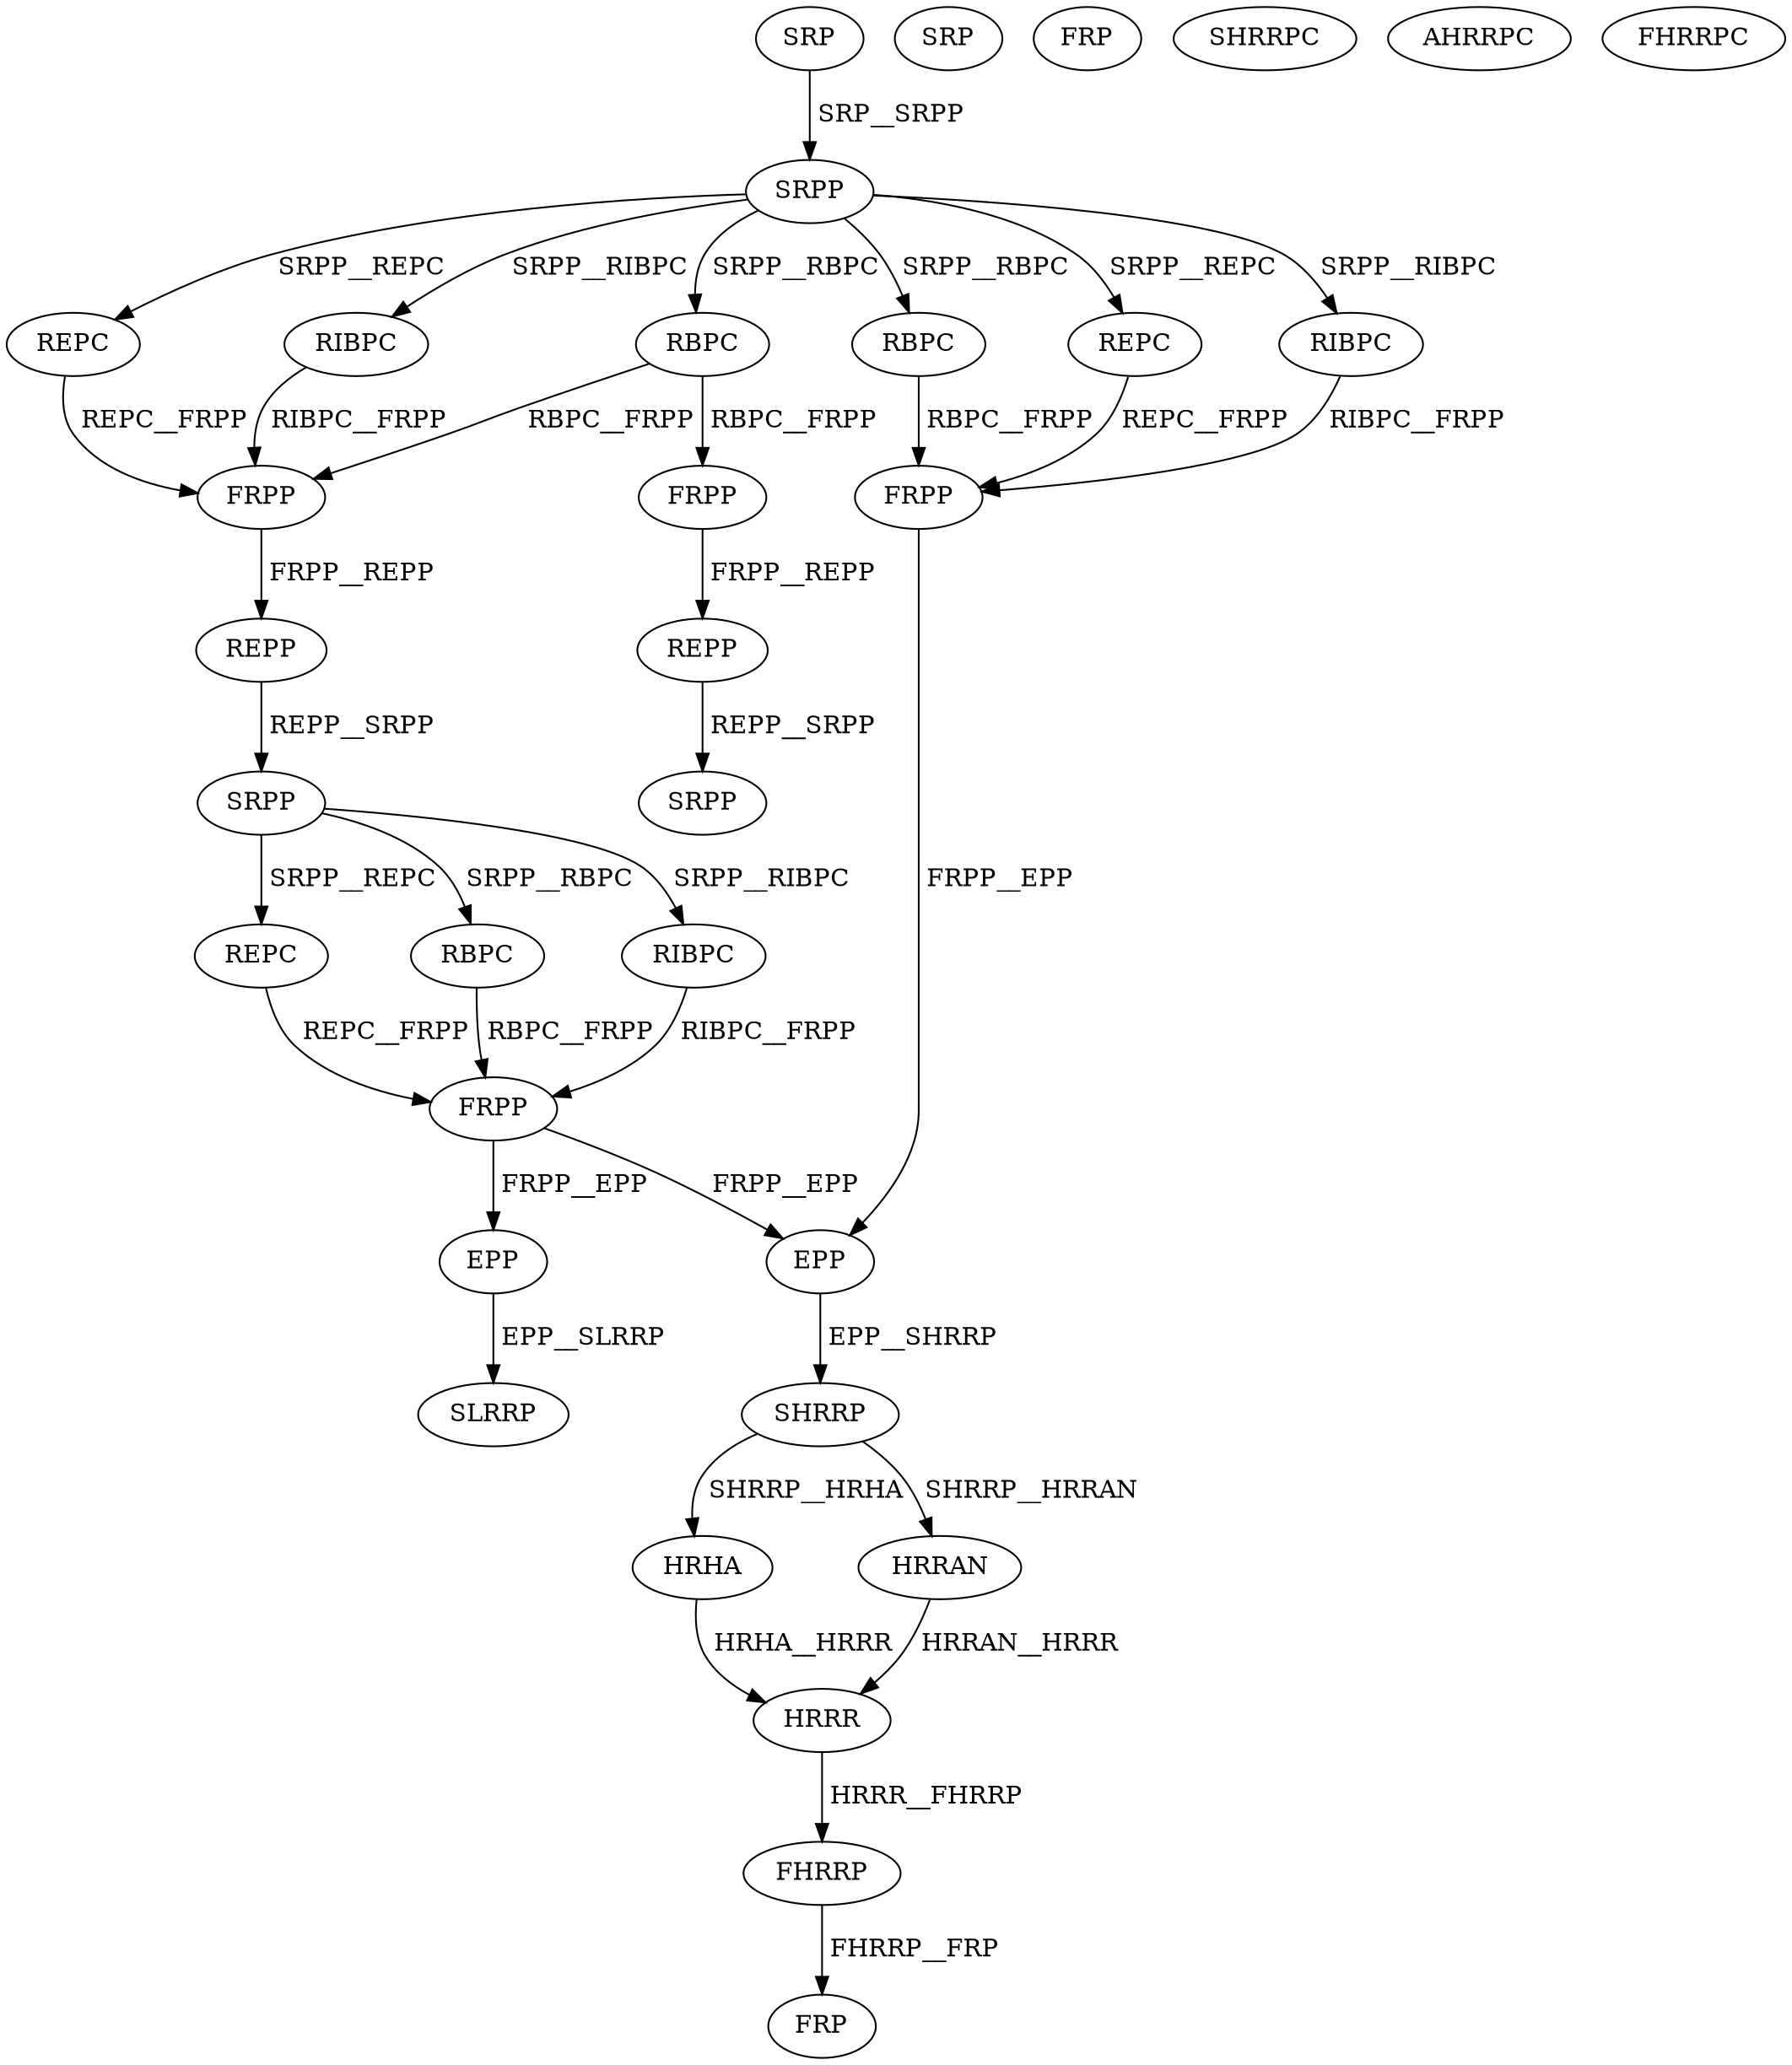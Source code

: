 digraph G { 
1 [label="SRP",color=black,fontcolor=black];
2 [label="SRPP",color=black,fontcolor=black];
3 [label="REPC",color=black,fontcolor=black];
4 [label="RIBPC",color=black,fontcolor=black];
5 [label="RBPC",color=black,fontcolor=black];
6 [label="FRPP",color=black,fontcolor=black];
7 [label="REPP",color=black,fontcolor=black];
8 [label="FRPP",color=black,fontcolor=black];
9 [label="RBPC",color=black,fontcolor=black];
10 [label="REPC",color=black,fontcolor=black];
11 [label="RIBPC",color=black,fontcolor=black];
12 [label="SRPP",color=black,fontcolor=black];
13 [label="REPP",color=black,fontcolor=black];
14 [label="FRPP",color=black,fontcolor=black];
15 [label="RIBPC",color=black,fontcolor=black];
16 [label="REPC",color=black,fontcolor=black];
17 [label="RBPC",color=black,fontcolor=black];
18 [label="FRPP",color=black,fontcolor=black];
19 [label="SRPP",color=black,fontcolor=black];
20 [label="EPP",color=black,fontcolor=black];
21 [label="SHRRP",color=black,fontcolor=black];
22 [label="SRP",color=black,fontcolor=black];
23 [label="FRP",color=black,fontcolor=black];
24 [label="SHRRPC",color=black,fontcolor=black];
25 [label="HRHA",color=black,fontcolor=black];
26 [label="HRRAN",color=black,fontcolor=black];
27 [label="AHRRPC",color=black,fontcolor=black];
28 [label="FHRRPC",color=black,fontcolor=black];
29 [label="HRRR",color=black,fontcolor=black];
30 [label="FHRRP",color=black,fontcolor=black];
31 [label="FRP",color=black,fontcolor=black];
32 [label="EPP",color=black,fontcolor=black];
33 [label="SLRRP",color=black,fontcolor=black];
1->2[label=" SRP__SRPP",color=black,fontcolor=black];
2->3[label=" SRPP__REPC",color=black,fontcolor=black];
2->4[label=" SRPP__RIBPC",color=black,fontcolor=black];
2->5[label=" SRPP__RBPC",color=black,fontcolor=black];
2->9[label=" SRPP__RBPC",color=black,fontcolor=black];
2->10[label=" SRPP__REPC",color=black,fontcolor=black];
2->11[label=" SRPP__RIBPC",color=black,fontcolor=black];
3->6[label=" REPC__FRPP",color=black,fontcolor=black];
4->6[label=" RIBPC__FRPP",color=black,fontcolor=black];
5->6[label=" RBPC__FRPP",color=black,fontcolor=black];
5->8[label=" RBPC__FRPP",color=black,fontcolor=black];
6->7[label=" FRPP__REPP",color=black,fontcolor=black];
7->12[label=" REPP__SRPP",color=black,fontcolor=black];
8->13[label=" FRPP__REPP",color=black,fontcolor=black];
9->14[label=" RBPC__FRPP",color=black,fontcolor=black];
10->14[label=" REPC__FRPP",color=black,fontcolor=black];
11->14[label=" RIBPC__FRPP",color=black,fontcolor=black];
12->15[label=" SRPP__RIBPC",color=black,fontcolor=black];
12->16[label=" SRPP__REPC",color=black,fontcolor=black];
12->17[label=" SRPP__RBPC",color=black,fontcolor=black];
13->19[label=" REPP__SRPP",color=black,fontcolor=black];
14->20[label=" FRPP__EPP",color=black,fontcolor=black];
15->18[label=" RIBPC__FRPP",color=black,fontcolor=black];
16->18[label=" REPC__FRPP",color=black,fontcolor=black];
17->18[label=" RBPC__FRPP",color=black,fontcolor=black];
18->20[label=" FRPP__EPP",color=black,fontcolor=black];
18->32[label=" FRPP__EPP",color=black,fontcolor=black];
20->21[label=" EPP__SHRRP",color=black,fontcolor=black];
21->25[label=" SHRRP__HRHA",color=black,fontcolor=black];
21->26[label=" SHRRP__HRRAN",color=black,fontcolor=black];
25->29[label=" HRHA__HRRR",color=black,fontcolor=black];
26->29[label=" HRRAN__HRRR",color=black,fontcolor=black];
29->30[label=" HRRR__FHRRP",color=black,fontcolor=black];
30->31[label=" FHRRP__FRP",color=black,fontcolor=black];
32->33[label=" EPP__SLRRP",color=black,fontcolor=black];
}
